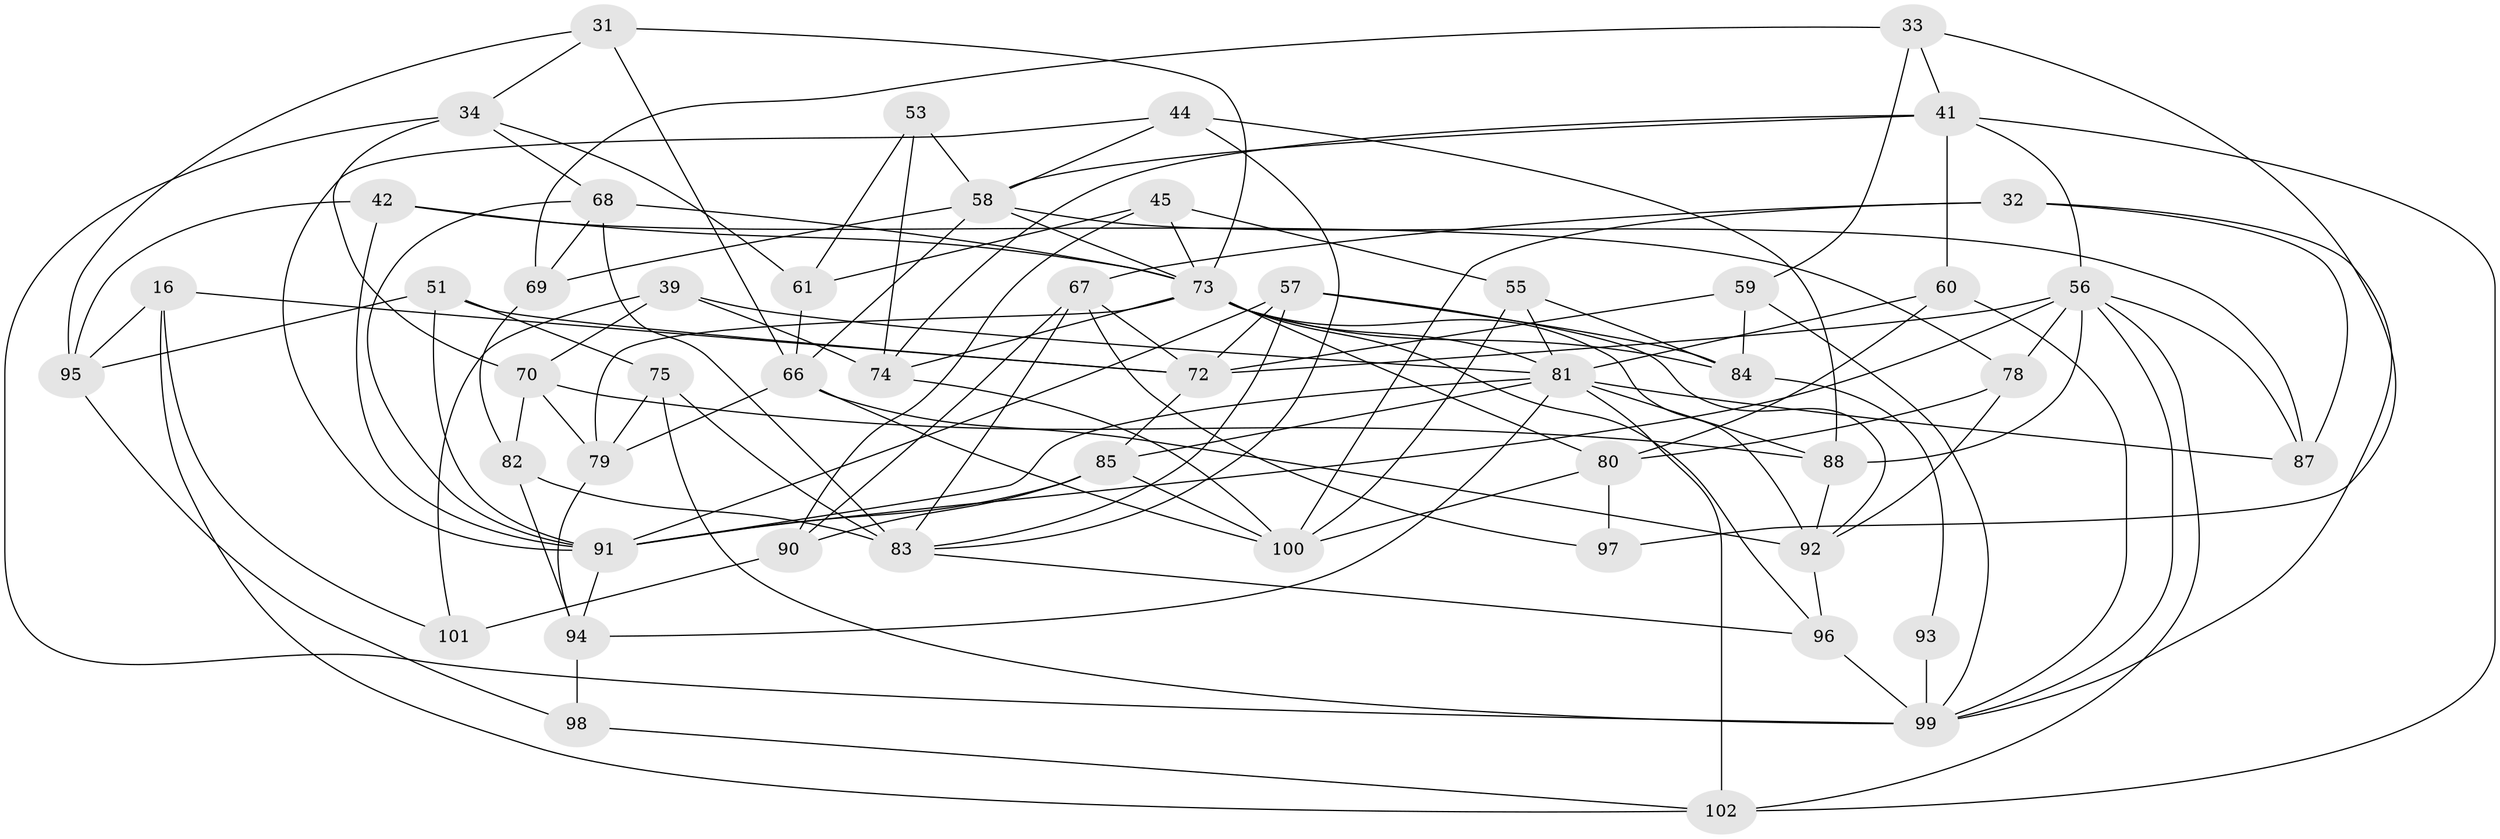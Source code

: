 // original degree distribution, {4: 1.0}
// Generated by graph-tools (version 1.1) at 2025/02/03/04/25 22:02:04]
// undirected, 51 vertices, 128 edges
graph export_dot {
graph [start="1"]
  node [color=gray90,style=filled];
  16;
  31;
  32;
  33;
  34 [super="+19"];
  39;
  41 [super="+38+26"];
  42 [super="+14"];
  44;
  45;
  51;
  53;
  55;
  56 [super="+3+28+23"];
  57 [super="+50"];
  58 [super="+8"];
  59;
  60 [super="+5"];
  61;
  66 [super="+13+46"];
  67 [super="+49"];
  68 [super="+54"];
  69;
  70 [super="+20"];
  72 [super="+15+36"];
  73 [super="+21+35+65"];
  74 [super="+17"];
  75;
  78;
  79 [super="+71"];
  80 [super="+27"];
  81 [super="+11+29"];
  82;
  83 [super="+48"];
  84 [super="+18"];
  85 [super="+6"];
  87;
  88 [super="+77"];
  90 [super="+62"];
  91 [super="+10+89+76"];
  92 [super="+37+52"];
  93;
  94 [super="+63"];
  95 [super="+86"];
  96 [super="+43"];
  97;
  98;
  99 [super="+40+64"];
  100 [super="+25"];
  101;
  102 [super="+22"];
  16 -- 101;
  16 -- 102;
  16 -- 95;
  16 -- 72;
  31 -- 66;
  31 -- 95;
  31 -- 34;
  31 -- 73;
  32 -- 100;
  32 -- 87;
  32 -- 67;
  32 -- 99;
  33 -- 97;
  33 -- 69;
  33 -- 59;
  33 -- 41;
  34 -- 61;
  34 -- 99;
  34 -- 68 [weight=2];
  34 -- 70;
  39 -- 101;
  39 -- 70;
  39 -- 74;
  39 -- 81;
  41 -- 102;
  41 -- 60 [weight=2];
  41 -- 74;
  41 -- 56 [weight=2];
  41 -- 58;
  42 -- 73;
  42 -- 78;
  42 -- 95 [weight=2];
  42 -- 91 [weight=2];
  44 -- 88;
  44 -- 83;
  44 -- 58;
  44 -- 91;
  45 -- 55;
  45 -- 61;
  45 -- 90;
  45 -- 73;
  51 -- 95;
  51 -- 75;
  51 -- 72;
  51 -- 91;
  53 -- 74 [weight=2];
  53 -- 61;
  53 -- 58;
  55 -- 100;
  55 -- 84;
  55 -- 81;
  56 -- 102;
  56 -- 88;
  56 -- 87;
  56 -- 99 [weight=2];
  56 -- 78;
  56 -- 91;
  56 -- 72;
  57 -- 91;
  57 -- 83;
  57 -- 72 [weight=2];
  57 -- 84;
  57 -- 92;
  58 -- 87;
  58 -- 69;
  58 -- 66 [weight=2];
  58 -- 73;
  59 -- 84;
  59 -- 99;
  59 -- 72;
  60 -- 99;
  60 -- 80;
  60 -- 81 [weight=2];
  61 -- 66;
  66 -- 79;
  66 -- 92 [weight=2];
  66 -- 100;
  67 -- 72;
  67 -- 90;
  67 -- 83 [weight=2];
  67 -- 97;
  68 -- 73;
  68 -- 83;
  68 -- 91;
  68 -- 69;
  69 -- 82;
  70 -- 82;
  70 -- 88;
  70 -- 79 [weight=2];
  72 -- 85;
  73 -- 92 [weight=2];
  73 -- 81 [weight=2];
  73 -- 74;
  73 -- 84;
  73 -- 96;
  73 -- 79;
  73 -- 80;
  74 -- 100;
  75 -- 83;
  75 -- 99;
  75 -- 79;
  78 -- 80;
  78 -- 92;
  79 -- 94;
  80 -- 97 [weight=2];
  80 -- 100;
  81 -- 102 [weight=2];
  81 -- 87;
  81 -- 94;
  81 -- 85;
  81 -- 88 [weight=2];
  81 -- 91;
  82 -- 94;
  82 -- 83;
  83 -- 96;
  84 -- 93 [weight=2];
  85 -- 90 [weight=2];
  85 -- 91;
  85 -- 100;
  88 -- 92;
  90 -- 101 [weight=2];
  91 -- 94;
  92 -- 96;
  93 -- 99 [weight=2];
  94 -- 98 [weight=2];
  95 -- 98;
  96 -- 99 [weight=3];
  98 -- 102;
}
